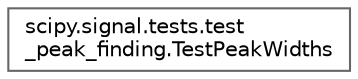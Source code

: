 digraph "Graphical Class Hierarchy"
{
 // LATEX_PDF_SIZE
  bgcolor="transparent";
  edge [fontname=Helvetica,fontsize=10,labelfontname=Helvetica,labelfontsize=10];
  node [fontname=Helvetica,fontsize=10,shape=box,height=0.2,width=0.4];
  rankdir="LR";
  Node0 [id="Node000000",label="scipy.signal.tests.test\l_peak_finding.TestPeakWidths",height=0.2,width=0.4,color="grey40", fillcolor="white", style="filled",URL="$d5/da9/classscipy_1_1signal_1_1tests_1_1test__peak__finding_1_1TestPeakWidths.html",tooltip=" "];
}
